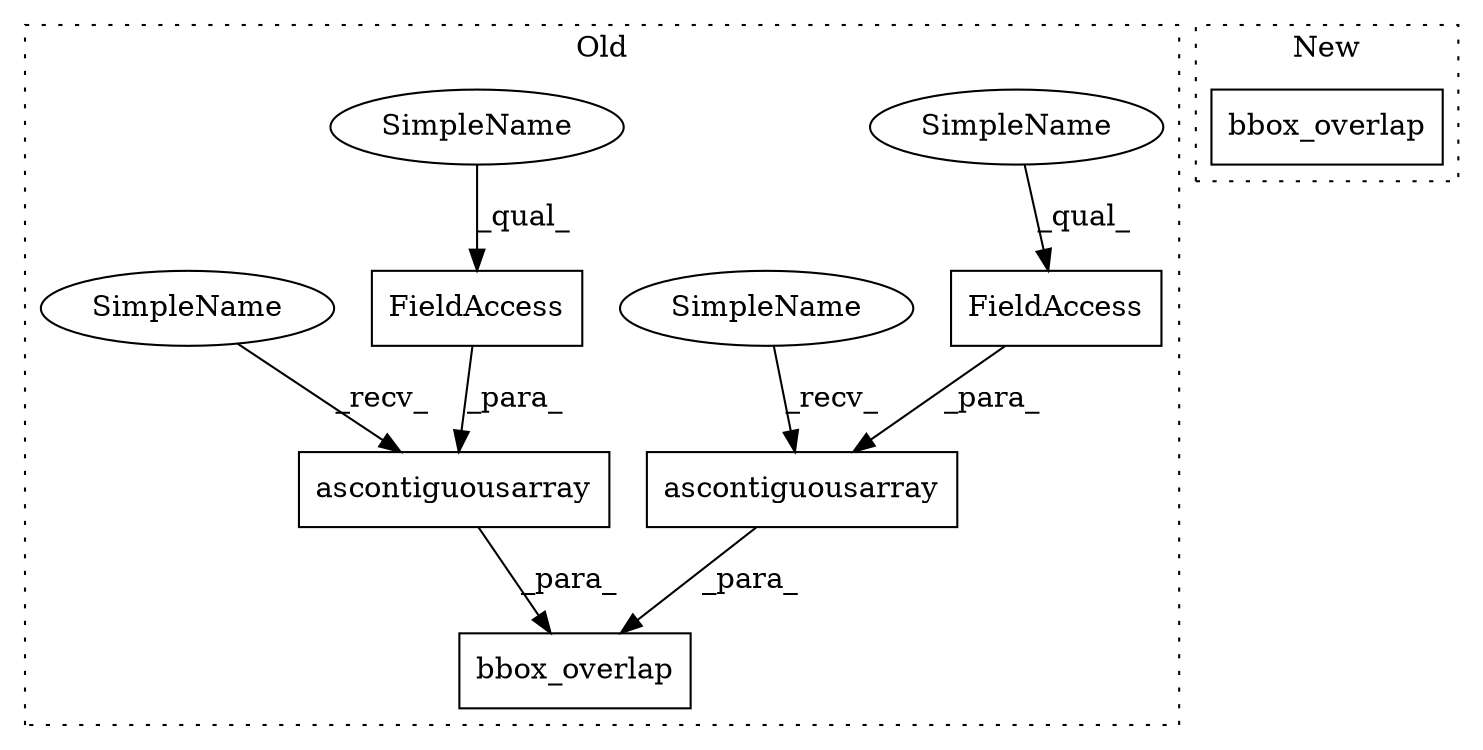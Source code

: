 digraph G {
subgraph cluster0 {
1 [label="ascontiguousarray" a="32" s="2684,2721" l="18,1" shape="box"];
3 [label="FieldAccess" a="22" s="2756" l="11" shape="box"];
4 [label="ascontiguousarray" a="32" s="2729,2767" l="18,1" shape="box"];
5 [label="FieldAccess" a="22" s="2710" l="11" shape="box"];
6 [label="bbox_overlap" a="32" s="2665,2768" l="13,1" shape="box"];
7 [label="SimpleName" a="42" s="2756" l="5" shape="ellipse"];
8 [label="SimpleName" a="42" s="2678" l="5" shape="ellipse"];
9 [label="SimpleName" a="42" s="2723" l="5" shape="ellipse"];
10 [label="SimpleName" a="42" s="2710" l="5" shape="ellipse"];
label = "Old";
style="dotted";
}
subgraph cluster1 {
2 [label="bbox_overlap" a="32" s="2665,2694" l="13,1" shape="box"];
label = "New";
style="dotted";
}
1 -> 6 [label="_para_"];
3 -> 4 [label="_para_"];
4 -> 6 [label="_para_"];
5 -> 1 [label="_para_"];
7 -> 3 [label="_qual_"];
8 -> 1 [label="_recv_"];
9 -> 4 [label="_recv_"];
10 -> 5 [label="_qual_"];
}